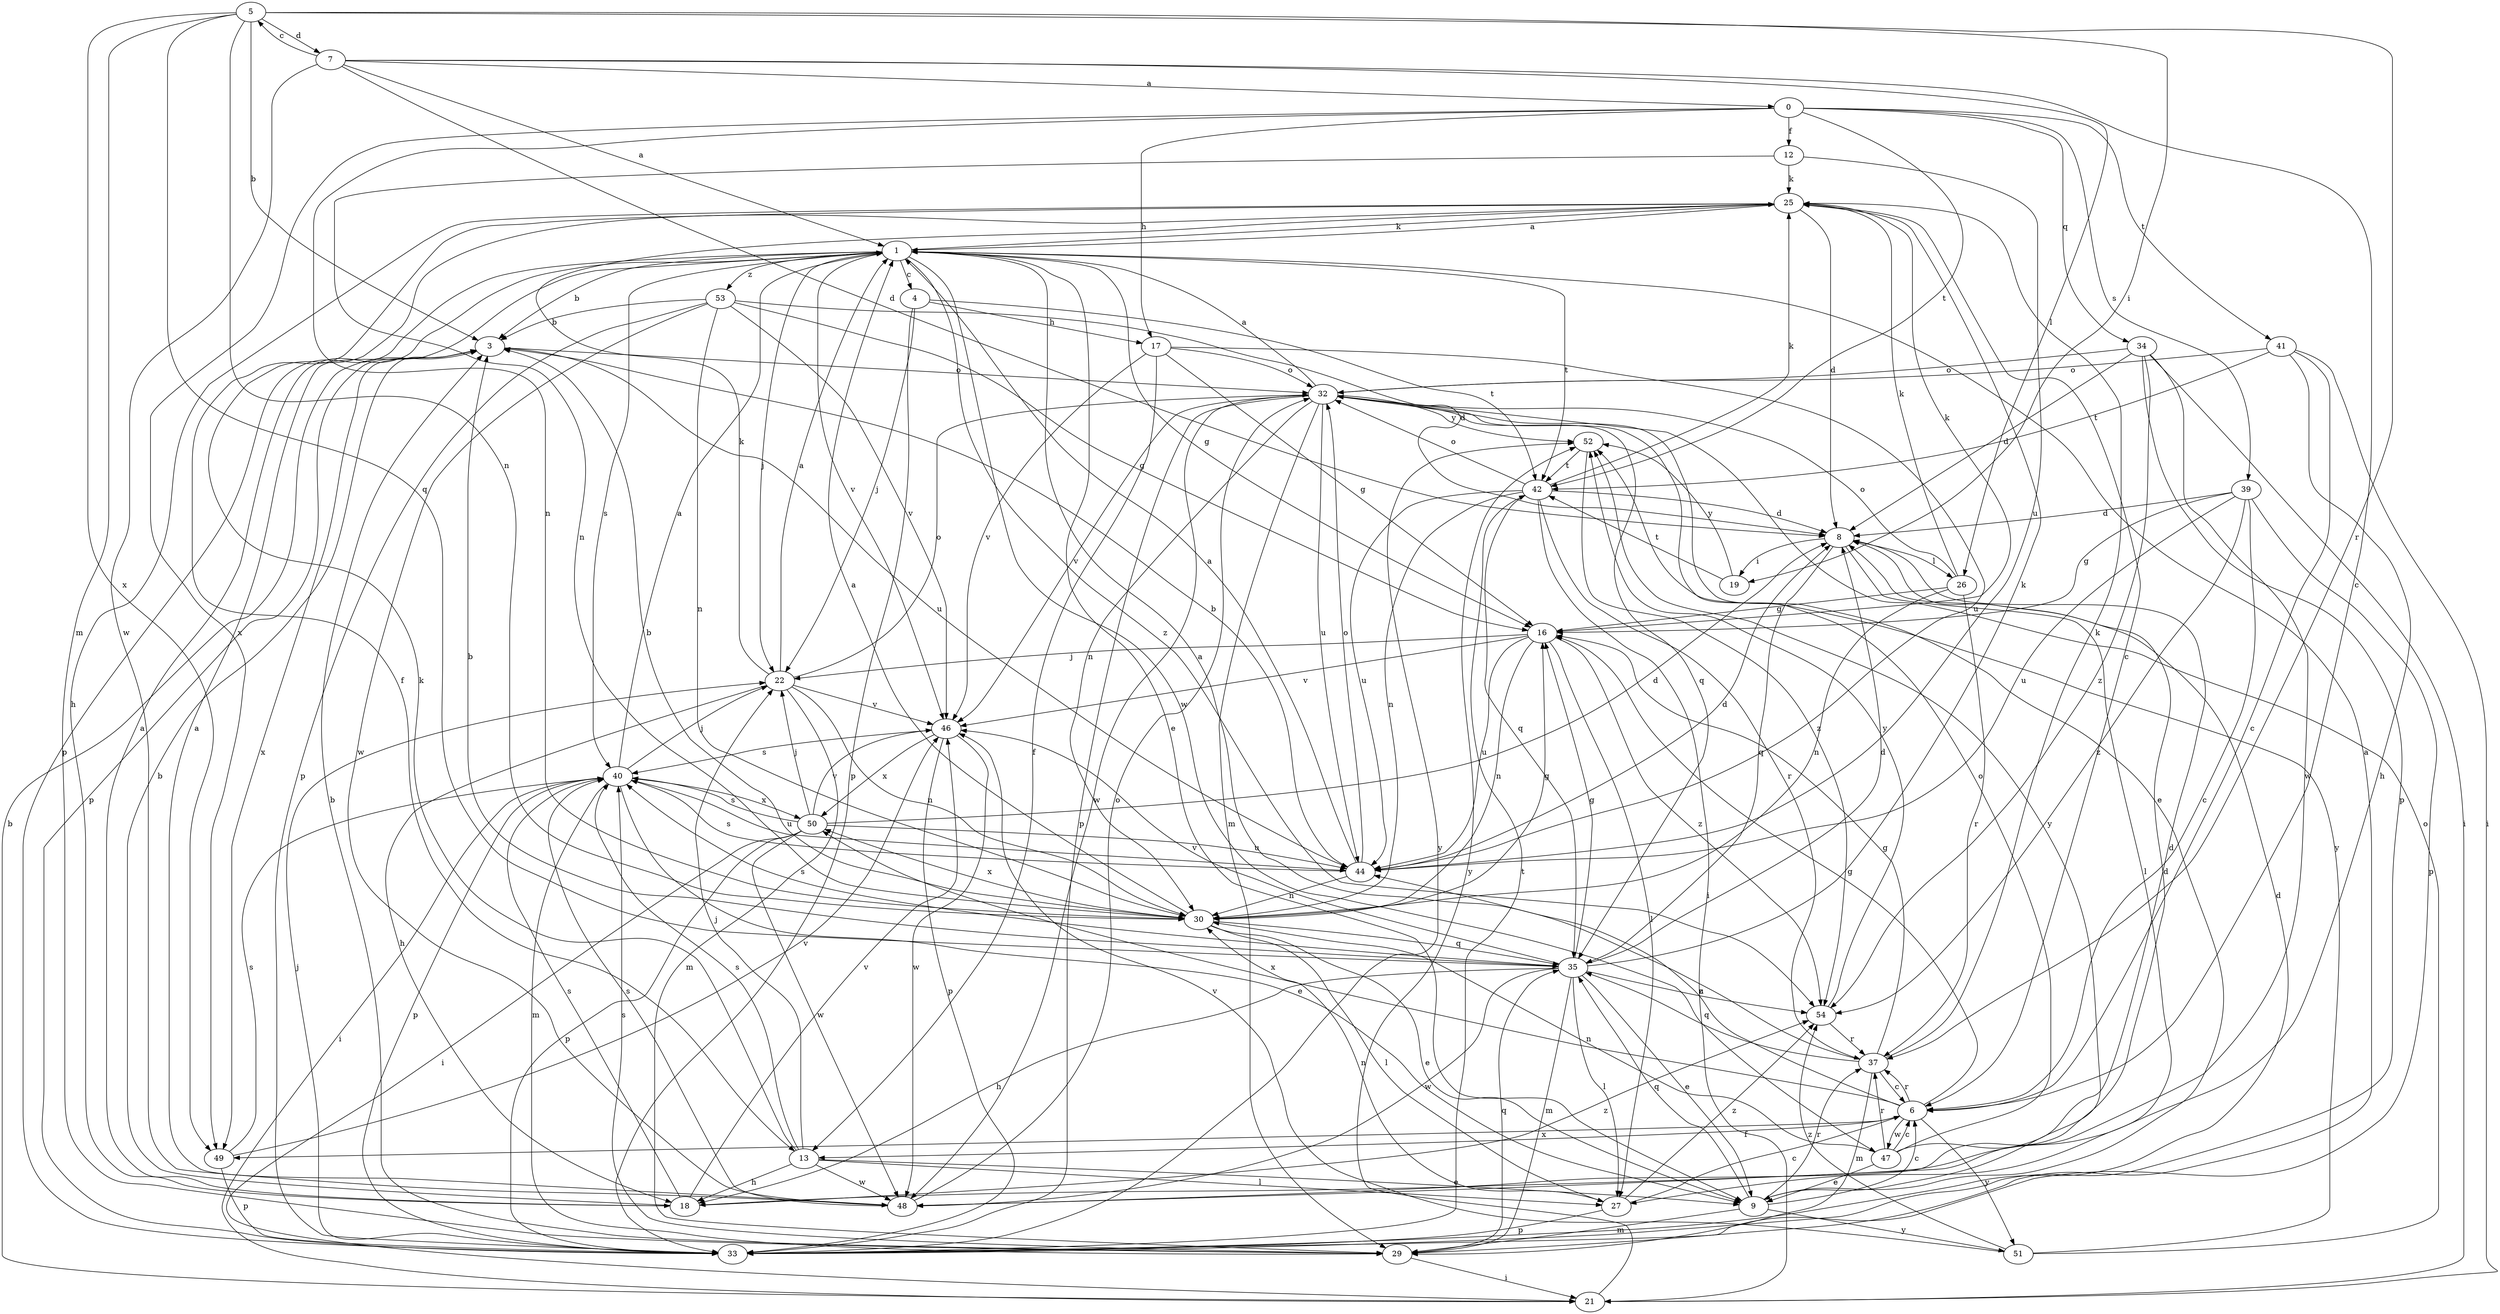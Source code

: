 strict digraph  {
0;
1;
3;
4;
5;
6;
7;
8;
9;
12;
13;
16;
17;
18;
19;
21;
22;
25;
26;
27;
29;
30;
32;
33;
34;
35;
37;
39;
40;
41;
42;
44;
46;
47;
48;
49;
50;
51;
52;
53;
54;
0 -> 12  [label=f];
0 -> 17  [label=h];
0 -> 30  [label=n];
0 -> 34  [label=q];
0 -> 39  [label=s];
0 -> 41  [label=t];
0 -> 42  [label=t];
0 -> 49  [label=x];
1 -> 3  [label=b];
1 -> 4  [label=c];
1 -> 9  [label=e];
1 -> 16  [label=g];
1 -> 22  [label=j];
1 -> 25  [label=k];
1 -> 33  [label=p];
1 -> 40  [label=s];
1 -> 42  [label=t];
1 -> 46  [label=v];
1 -> 47  [label=w];
1 -> 53  [label=z];
1 -> 54  [label=z];
3 -> 32  [label=o];
3 -> 33  [label=p];
3 -> 44  [label=u];
3 -> 49  [label=x];
4 -> 17  [label=h];
4 -> 22  [label=j];
4 -> 33  [label=p];
4 -> 42  [label=t];
5 -> 3  [label=b];
5 -> 7  [label=d];
5 -> 19  [label=i];
5 -> 29  [label=m];
5 -> 30  [label=n];
5 -> 35  [label=q];
5 -> 37  [label=r];
5 -> 49  [label=x];
6 -> 13  [label=f];
6 -> 16  [label=g];
6 -> 37  [label=r];
6 -> 44  [label=u];
6 -> 47  [label=w];
6 -> 49  [label=x];
6 -> 50  [label=x];
6 -> 51  [label=y];
7 -> 0  [label=a];
7 -> 1  [label=a];
7 -> 5  [label=c];
7 -> 6  [label=c];
7 -> 8  [label=d];
7 -> 26  [label=l];
7 -> 48  [label=w];
8 -> 19  [label=i];
8 -> 26  [label=l];
8 -> 27  [label=l];
8 -> 35  [label=q];
9 -> 6  [label=c];
9 -> 29  [label=m];
9 -> 35  [label=q];
9 -> 37  [label=r];
9 -> 51  [label=y];
9 -> 52  [label=y];
12 -> 25  [label=k];
12 -> 30  [label=n];
12 -> 44  [label=u];
13 -> 9  [label=e];
13 -> 18  [label=h];
13 -> 22  [label=j];
13 -> 25  [label=k];
13 -> 27  [label=l];
13 -> 40  [label=s];
13 -> 48  [label=w];
16 -> 22  [label=j];
16 -> 25  [label=k];
16 -> 27  [label=l];
16 -> 30  [label=n];
16 -> 44  [label=u];
16 -> 46  [label=v];
16 -> 54  [label=z];
17 -> 13  [label=f];
17 -> 16  [label=g];
17 -> 32  [label=o];
17 -> 44  [label=u];
17 -> 46  [label=v];
18 -> 1  [label=a];
18 -> 3  [label=b];
18 -> 40  [label=s];
18 -> 46  [label=v];
18 -> 54  [label=z];
19 -> 42  [label=t];
19 -> 52  [label=y];
21 -> 3  [label=b];
21 -> 52  [label=y];
22 -> 1  [label=a];
22 -> 18  [label=h];
22 -> 25  [label=k];
22 -> 29  [label=m];
22 -> 30  [label=n];
22 -> 32  [label=o];
22 -> 46  [label=v];
25 -> 1  [label=a];
25 -> 6  [label=c];
25 -> 8  [label=d];
25 -> 13  [label=f];
25 -> 18  [label=h];
26 -> 16  [label=g];
26 -> 25  [label=k];
26 -> 30  [label=n];
26 -> 32  [label=o];
26 -> 37  [label=r];
27 -> 6  [label=c];
27 -> 30  [label=n];
27 -> 33  [label=p];
27 -> 54  [label=z];
29 -> 1  [label=a];
29 -> 3  [label=b];
29 -> 21  [label=i];
29 -> 35  [label=q];
29 -> 40  [label=s];
30 -> 1  [label=a];
30 -> 3  [label=b];
30 -> 9  [label=e];
30 -> 16  [label=g];
30 -> 27  [label=l];
30 -> 35  [label=q];
30 -> 50  [label=x];
32 -> 1  [label=a];
32 -> 9  [label=e];
32 -> 29  [label=m];
32 -> 30  [label=n];
32 -> 33  [label=p];
32 -> 35  [label=q];
32 -> 44  [label=u];
32 -> 46  [label=v];
32 -> 48  [label=w];
32 -> 52  [label=y];
33 -> 8  [label=d];
33 -> 22  [label=j];
33 -> 42  [label=t];
33 -> 52  [label=y];
34 -> 8  [label=d];
34 -> 21  [label=i];
34 -> 32  [label=o];
34 -> 33  [label=p];
34 -> 48  [label=w];
34 -> 54  [label=z];
35 -> 3  [label=b];
35 -> 8  [label=d];
35 -> 9  [label=e];
35 -> 16  [label=g];
35 -> 18  [label=h];
35 -> 25  [label=k];
35 -> 27  [label=l];
35 -> 29  [label=m];
35 -> 40  [label=s];
35 -> 46  [label=v];
35 -> 48  [label=w];
35 -> 54  [label=z];
37 -> 1  [label=a];
37 -> 6  [label=c];
37 -> 16  [label=g];
37 -> 25  [label=k];
37 -> 29  [label=m];
37 -> 35  [label=q];
39 -> 6  [label=c];
39 -> 8  [label=d];
39 -> 16  [label=g];
39 -> 33  [label=p];
39 -> 44  [label=u];
39 -> 54  [label=z];
40 -> 1  [label=a];
40 -> 9  [label=e];
40 -> 21  [label=i];
40 -> 22  [label=j];
40 -> 29  [label=m];
40 -> 33  [label=p];
40 -> 44  [label=u];
40 -> 50  [label=x];
41 -> 6  [label=c];
41 -> 18  [label=h];
41 -> 21  [label=i];
41 -> 32  [label=o];
41 -> 42  [label=t];
42 -> 8  [label=d];
42 -> 21  [label=i];
42 -> 25  [label=k];
42 -> 30  [label=n];
42 -> 32  [label=o];
42 -> 35  [label=q];
42 -> 37  [label=r];
42 -> 44  [label=u];
44 -> 1  [label=a];
44 -> 3  [label=b];
44 -> 8  [label=d];
44 -> 30  [label=n];
44 -> 32  [label=o];
44 -> 40  [label=s];
46 -> 33  [label=p];
46 -> 40  [label=s];
46 -> 48  [label=w];
46 -> 50  [label=x];
47 -> 6  [label=c];
47 -> 8  [label=d];
47 -> 9  [label=e];
47 -> 30  [label=n];
47 -> 32  [label=o];
47 -> 37  [label=r];
48 -> 1  [label=a];
48 -> 8  [label=d];
48 -> 32  [label=o];
48 -> 40  [label=s];
49 -> 33  [label=p];
49 -> 40  [label=s];
49 -> 46  [label=v];
50 -> 8  [label=d];
50 -> 21  [label=i];
50 -> 22  [label=j];
50 -> 33  [label=p];
50 -> 40  [label=s];
50 -> 44  [label=u];
50 -> 46  [label=v];
50 -> 48  [label=w];
51 -> 32  [label=o];
51 -> 46  [label=v];
51 -> 52  [label=y];
51 -> 54  [label=z];
52 -> 42  [label=t];
52 -> 54  [label=z];
53 -> 3  [label=b];
53 -> 8  [label=d];
53 -> 16  [label=g];
53 -> 30  [label=n];
53 -> 33  [label=p];
53 -> 46  [label=v];
53 -> 48  [label=w];
54 -> 37  [label=r];
54 -> 52  [label=y];
}
